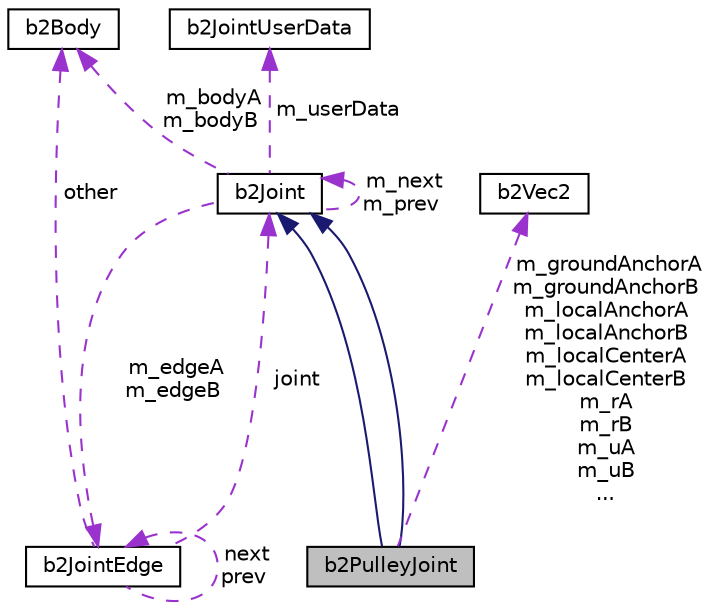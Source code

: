 digraph "b2PulleyJoint"
{
 // LATEX_PDF_SIZE
  edge [fontname="Helvetica",fontsize="10",labelfontname="Helvetica",labelfontsize="10"];
  node [fontname="Helvetica",fontsize="10",shape=record];
  Node1 [label="b2PulleyJoint",height=0.2,width=0.4,color="black", fillcolor="grey75", style="filled", fontcolor="black",tooltip=" "];
  Node2 -> Node1 [dir="back",color="midnightblue",fontsize="10",style="solid",fontname="Helvetica"];
  Node2 [label="b2Joint",height=0.2,width=0.4,color="black", fillcolor="white", style="filled",URL="$classb2Joint.html",tooltip=" "];
  Node3 -> Node2 [dir="back",color="darkorchid3",fontsize="10",style="dashed",label=" m_bodyA\nm_bodyB" ,fontname="Helvetica"];
  Node3 [label="b2Body",height=0.2,width=0.4,color="black", fillcolor="white", style="filled",URL="$classb2Body.html",tooltip="A rigid body. These are created via b2World::CreateBody."];
  Node4 -> Node2 [dir="back",color="darkorchid3",fontsize="10",style="dashed",label=" m_edgeA\nm_edgeB" ,fontname="Helvetica"];
  Node4 [label="b2JointEdge",height=0.2,width=0.4,color="black", fillcolor="white", style="filled",URL="$structb2JointEdge.html",tooltip=" "];
  Node3 -> Node4 [dir="back",color="darkorchid3",fontsize="10",style="dashed",label=" other" ,fontname="Helvetica"];
  Node4 -> Node4 [dir="back",color="darkorchid3",fontsize="10",style="dashed",label=" next\nprev" ,fontname="Helvetica"];
  Node2 -> Node4 [dir="back",color="darkorchid3",fontsize="10",style="dashed",label=" joint" ,fontname="Helvetica"];
  Node2 -> Node2 [dir="back",color="darkorchid3",fontsize="10",style="dashed",label=" m_next\nm_prev" ,fontname="Helvetica"];
  Node5 -> Node2 [dir="back",color="darkorchid3",fontsize="10",style="dashed",label=" m_userData" ,fontname="Helvetica"];
  Node5 [label="b2JointUserData",height=0.2,width=0.4,color="black", fillcolor="white", style="filled",URL="$structb2JointUserData.html",tooltip="You can define this to inject whatever data you want in b2Joint."];
  Node2 -> Node1 [dir="back",color="midnightblue",fontsize="10",style="solid",fontname="Helvetica"];
  Node6 -> Node1 [dir="back",color="darkorchid3",fontsize="10",style="dashed",label=" m_groundAnchorA\nm_groundAnchorB\nm_localAnchorA\nm_localAnchorB\nm_localCenterA\nm_localCenterB\nm_rA\nm_rB\nm_uA\nm_uB\n..." ,fontname="Helvetica"];
  Node6 [label="b2Vec2",height=0.2,width=0.4,color="black", fillcolor="white", style="filled",URL="$structb2Vec2.html",tooltip="A 2D column vector."];
}
